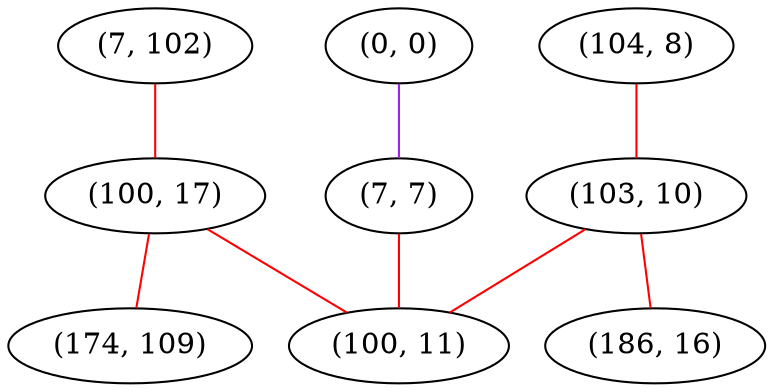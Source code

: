 graph "" {
"(0, 0)";
"(7, 102)";
"(100, 17)";
"(7, 7)";
"(174, 109)";
"(104, 8)";
"(103, 10)";
"(186, 16)";
"(100, 11)";
"(0, 0)" -- "(7, 7)"  [color=purple, key=0, weight=4];
"(7, 102)" -- "(100, 17)"  [color=red, key=0, weight=1];
"(100, 17)" -- "(174, 109)"  [color=red, key=0, weight=1];
"(100, 17)" -- "(100, 11)"  [color=red, key=0, weight=1];
"(7, 7)" -- "(100, 11)"  [color=red, key=0, weight=1];
"(104, 8)" -- "(103, 10)"  [color=red, key=0, weight=1];
"(103, 10)" -- "(186, 16)"  [color=red, key=0, weight=1];
"(103, 10)" -- "(100, 11)"  [color=red, key=0, weight=1];
}
